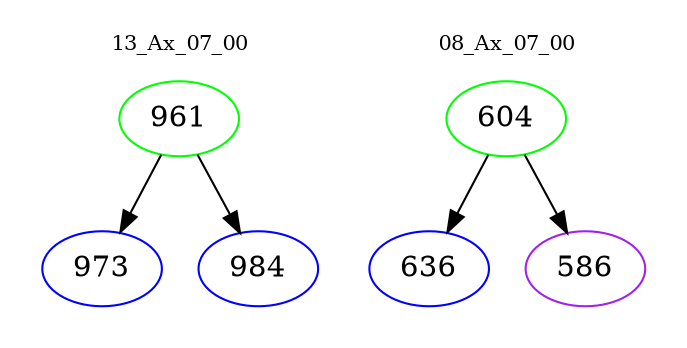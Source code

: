 digraph{
subgraph cluster_0 {
color = white
label = "13_Ax_07_00";
fontsize=10;
T0_961 [label="961", color="green"]
T0_961 -> T0_973 [color="black"]
T0_973 [label="973", color="blue"]
T0_961 -> T0_984 [color="black"]
T0_984 [label="984", color="blue"]
}
subgraph cluster_1 {
color = white
label = "08_Ax_07_00";
fontsize=10;
T1_604 [label="604", color="green"]
T1_604 -> T1_636 [color="black"]
T1_636 [label="636", color="blue"]
T1_604 -> T1_586 [color="black"]
T1_586 [label="586", color="purple"]
}
}
